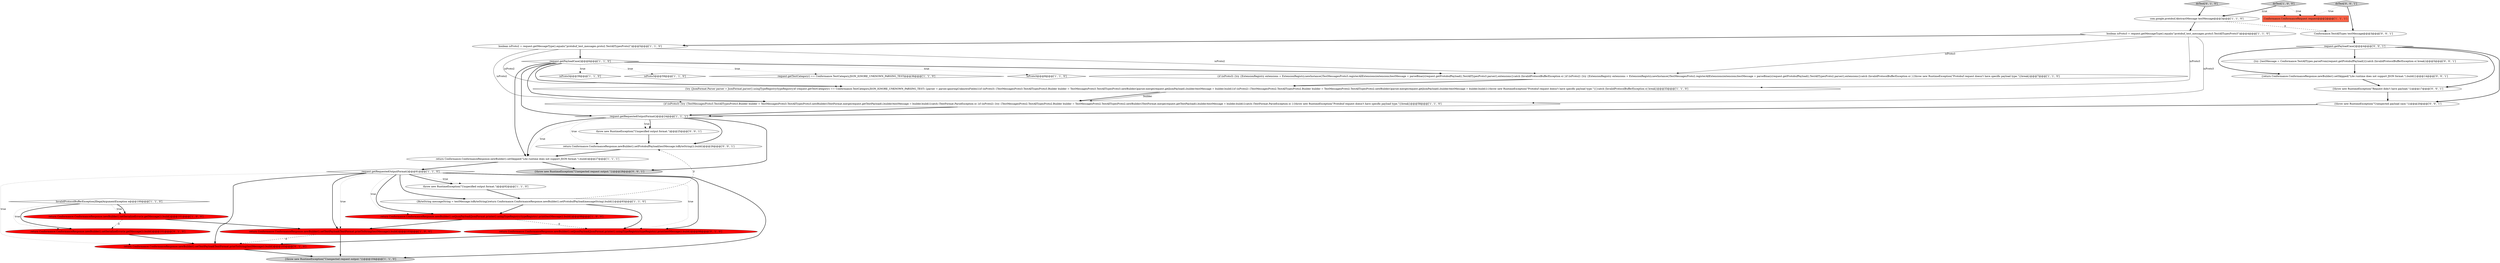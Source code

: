digraph {
35 [style = filled, label = "{throw new RuntimeException(\"Request didn't have payload.\")}@@@17@@@['0', '0', '1']", fillcolor = white, shape = ellipse image = "AAA0AAABBB3BBB"];
10 [style = filled, label = "{if (isProto3) {try {ExtensionRegistry extensions = ExtensionRegistry.newInstance()TestMessagesProto3.registerAllExtensions(extensions)testMessage = parseBinary(request.getProtobufPayload(),TestAllTypesProto3.parser(),extensions)}catch (InvalidProtocolBufferException e) }if (isProto2) {try {ExtensionRegistry extensions = ExtensionRegistry.newInstance()TestMessagesProto2.registerAllExtensions(extensions)testMessage = parseBinary(request.getProtobufPayload(),TestAllTypesProto2.parser(),extensions)}catch (InvalidProtocolBufferException e) }{throw new RuntimeException(\"Protobuf request doesn't have specific payload type.\")}break}@@@7@@@['1', '1', '0']", fillcolor = white, shape = ellipse image = "AAA0AAABBB1BBB"];
18 [style = filled, label = "boolean isProto2 = request.getMessageType().equals(\"protobuf_test_messages.proto2.TestAllTypesProto2\")@@@5@@@['1', '1', '0']", fillcolor = white, shape = ellipse image = "AAA0AAABBB1BBB"];
22 [style = filled, label = "doTest['1', '0', '0']", fillcolor = lightgray, shape = diamond image = "AAA0AAABBB1BBB"];
23 [style = filled, label = "doTest['0', '1', '0']", fillcolor = lightgray, shape = diamond image = "AAA0AAABBB2BBB"];
25 [style = filled, label = "return Conformance.ConformanceResponse.newBuilder().setJsonPayload(JsonFormat.printer().usingTypeRegistry(typeRegistry).print(testMessage)).build()@@@98@@@['0', '1', '0']", fillcolor = red, shape = ellipse image = "AAA1AAABBB2BBB"];
8 [style = filled, label = "throw new RuntimeException(\"Unspecified output format.\")@@@92@@@['1', '1', '0']", fillcolor = white, shape = ellipse image = "AAA0AAABBB1BBB"];
13 [style = filled, label = "isProto3@@@59@@@['1', '1', '0']", fillcolor = white, shape = diamond image = "AAA0AAABBB1BBB"];
19 [style = filled, label = "InvalidProtocolBufferException|IllegalArgumentException e@@@100@@@['1', '1', '0']", fillcolor = white, shape = diamond image = "AAA0AAABBB1BBB"];
26 [style = filled, label = "return Conformance.ConformanceResponse.newBuilder().setSerializeError(e.getMessage()).build()@@@101@@@['0', '1', '0']", fillcolor = red, shape = ellipse image = "AAA1AAABBB2BBB"];
17 [style = filled, label = "request.getPayloadCase()@@@6@@@['1', '1', '0']", fillcolor = white, shape = diamond image = "AAA0AAABBB1BBB"];
21 [style = filled, label = "return Conformance.ConformanceResponse.newBuilder().setJsonPayload(JsonFormat.printer().usingTypeRegistry(typeRegistry).print(testMessage)).build()@@@98@@@['1', '0', '0']", fillcolor = red, shape = ellipse image = "AAA1AAABBB1BBB"];
15 [style = filled, label = "Conformance.ConformanceRequest request@@@2@@@['1', '1', '1']", fillcolor = tomato, shape = box image = "AAA0AAABBB1BBB"];
3 [style = filled, label = "{try {JsonFormat.Parser parser = JsonFormat.parser().usingTypeRegistry(typeRegistry)if (request.getTestCategory() == Conformance.TestCategory.JSON_IGNORE_UNKNOWN_PARSING_TEST) {parser = parser.ignoringUnknownFields()}if (isProto3) {TestMessagesProto3.TestAllTypesProto3.Builder builder = TestMessagesProto3.TestAllTypesProto3.newBuilder()parser.merge(request.getJsonPayload(),builder)testMessage = builder.build()}if (isProto2) {TestMessagesProto2.TestAllTypesProto2.Builder builder = TestMessagesProto2.TestAllTypesProto2.newBuilder()parser.merge(request.getJsonPayload(),builder)testMessage = builder.build()}{throw new RuntimeException(\"Protobuf request doesn't have specific payload type.\")}}catch (InvalidProtocolBufferException e) break}@@@33@@@['1', '1', '0']", fillcolor = white, shape = ellipse image = "AAA0AAABBB1BBB"];
2 [style = filled, label = "request.getRequestedOutputFormat()@@@24@@@['1', '1', '1']", fillcolor = white, shape = diamond image = "AAA0AAABBB1BBB"];
14 [style = filled, label = "request.getTestCategory() == Conformance.TestCategory.JSON_IGNORE_UNKNOWN_PARSING_TEST@@@36@@@['1', '1', '0']", fillcolor = white, shape = diamond image = "AAA0AAABBB1BBB"];
31 [style = filled, label = "Conformance.TestAllTypes testMessage@@@3@@@['0', '0', '1']", fillcolor = white, shape = ellipse image = "AAA0AAABBB3BBB"];
5 [style = filled, label = "{ByteString messageString = testMessage.toByteString()return Conformance.ConformanceResponse.newBuilder().setProtobufPayload(messageString).build()}@@@93@@@['1', '1', '0']", fillcolor = white, shape = ellipse image = "AAA0AAABBB1BBB"];
12 [style = filled, label = "isProto3@@@8@@@['1', '1', '0']", fillcolor = white, shape = diamond image = "AAA0AAABBB1BBB"];
32 [style = filled, label = "{return Conformance.ConformanceResponse.newBuilder().setSkipped(\"Lite runtime does not support JSON format.\").build()}@@@14@@@['0', '0', '1']", fillcolor = white, shape = ellipse image = "AAA0AAABBB3BBB"];
27 [style = filled, label = "{throw new RuntimeException(\"Unexpected payload case.\")}@@@20@@@['0', '0', '1']", fillcolor = white, shape = ellipse image = "AAA0AAABBB3BBB"];
36 [style = filled, label = "throw new RuntimeException(\"Unspecified output format.\")@@@25@@@['0', '0', '1']", fillcolor = white, shape = ellipse image = "AAA0AAABBB3BBB"];
24 [style = filled, label = "return Conformance.ConformanceResponse.newBuilder().setTextPayload(TextFormat.printToString(testMessage)).build()@@@103@@@['0', '1', '0']", fillcolor = red, shape = ellipse image = "AAA1AAABBB2BBB"];
9 [style = filled, label = "com.google.protobuf.AbstractMessage testMessage@@@3@@@['1', '1', '0']", fillcolor = white, shape = ellipse image = "AAA0AAABBB1BBB"];
20 [style = filled, label = "return Conformance.ConformanceResponse.newBuilder().setSerializeError(e.getMessage()).build()@@@101@@@['1', '0', '0']", fillcolor = red, shape = ellipse image = "AAA1AAABBB1BBB"];
1 [style = filled, label = "{if (isProto3) {try {TestMessagesProto3.TestAllTypesProto3.Builder builder = TestMessagesProto3.TestAllTypesProto3.newBuilder()TextFormat.merge(request.getTextPayload(),builder)testMessage = builder.build()}catch (TextFormat.ParseException e) }if (isProto2) {try {TestMessagesProto2.TestAllTypesProto2.Builder builder = TestMessagesProto2.TestAllTypesProto2.newBuilder()TextFormat.merge(request.getTextPayload(),builder)testMessage = builder.build()}catch (TextFormat.ParseException e) }{throw new RuntimeException(\"Protobuf request doesn't have specific payload type.\")}break}@@@58@@@['1', '1', '0']", fillcolor = white, shape = ellipse image = "AAA0AAABBB1BBB"];
30 [style = filled, label = "{try {testMessage = Conformance.TestAllTypes.parseFrom(request.getProtobufPayload())}catch (InvalidProtocolBufferException e) break}@@@5@@@['0', '0', '1']", fillcolor = white, shape = ellipse image = "AAA0AAABBB3BBB"];
11 [style = filled, label = "boolean isProto3 = request.getMessageType().equals(\"protobuf_test_messages.proto3.TestAllTypesProto3\")@@@4@@@['1', '1', '0']", fillcolor = white, shape = ellipse image = "AAA0AAABBB1BBB"];
7 [style = filled, label = "{throw new RuntimeException(\"Unexpected request output.\")}@@@104@@@['1', '1', '0']", fillcolor = lightgray, shape = ellipse image = "AAA0AAABBB1BBB"];
28 [style = filled, label = "request.getPayloadCase()@@@4@@@['0', '0', '1']", fillcolor = white, shape = diamond image = "AAA0AAABBB3BBB"];
33 [style = filled, label = "doTest['0', '0', '1']", fillcolor = lightgray, shape = diamond image = "AAA0AAABBB3BBB"];
0 [style = filled, label = "return Conformance.ConformanceResponse.newBuilder().setSkipped(\"Lite runtime does not support JSON format.\").build()@@@27@@@['1', '1', '1']", fillcolor = white, shape = ellipse image = "AAA0AAABBB1BBB"];
4 [style = filled, label = "request.getRequestedOutputFormat()@@@91@@@['1', '1', '0']", fillcolor = white, shape = diamond image = "AAA0AAABBB1BBB"];
34 [style = filled, label = "return Conformance.ConformanceResponse.newBuilder().setProtobufPayload(testMessage.toByteString()).build()@@@26@@@['0', '0', '1']", fillcolor = white, shape = ellipse image = "AAA0AAABBB3BBB"];
29 [style = filled, label = "{throw new RuntimeException(\"Unexpected request output.\")}@@@28@@@['0', '0', '1']", fillcolor = lightgray, shape = ellipse image = "AAA0AAABBB3BBB"];
6 [style = filled, label = "return Conformance.ConformanceResponse.newBuilder().setTextPayload(TextFormat.printToString(testMessage)).build()@@@103@@@['1', '0', '0']", fillcolor = red, shape = ellipse image = "AAA1AAABBB1BBB"];
16 [style = filled, label = "isProto3@@@39@@@['1', '1', '0']", fillcolor = white, shape = diamond image = "AAA0AAABBB1BBB"];
4->6 [style = dotted, label="true"];
17->10 [style = bold, label=""];
32->35 [style = bold, label=""];
35->27 [style = bold, label=""];
4->24 [style = bold, label=""];
2->0 [style = dotted, label="true"];
9->11 [style = bold, label=""];
17->1 [style = bold, label=""];
3->1 [style = bold, label=""];
4->25 [style = bold, label=""];
21->6 [style = bold, label=""];
28->30 [style = bold, label=""];
4->6 [style = bold, label=""];
2->34 [style = dotted, label="true"];
19->20 [style = dotted, label="true"];
19->20 [style = bold, label=""];
22->9 [style = bold, label=""];
2->34 [style = bold, label=""];
11->10 [style = solid, label="isProto3"];
18->3 [style = solid, label="isProto2"];
4->21 [style = bold, label=""];
18->17 [style = bold, label=""];
17->14 [style = dotted, label="true"];
4->8 [style = dotted, label="true"];
10->3 [style = bold, label=""];
30->32 [style = bold, label=""];
0->29 [style = bold, label=""];
11->3 [style = solid, label="isProto3"];
20->6 [style = bold, label=""];
4->25 [style = dotted, label="true"];
26->24 [style = bold, label=""];
11->1 [style = solid, label="isProto3"];
5->34 [style = dashed, label="0"];
34->0 [style = bold, label=""];
4->7 [style = bold, label=""];
11->18 [style = bold, label=""];
5->25 [style = bold, label=""];
28->32 [style = bold, label=""];
17->16 [style = dotted, label="true"];
18->10 [style = solid, label="isProto2"];
5->21 [style = bold, label=""];
4->21 [style = dotted, label="true"];
25->24 [style = bold, label=""];
28->35 [style = bold, label=""];
2->0 [style = bold, label=""];
17->0 [style = bold, label=""];
9->31 [style = dashed, label="0"];
17->2 [style = bold, label=""];
8->5 [style = bold, label=""];
17->12 [style = dotted, label="true"];
33->15 [style = dotted, label="true"];
0->4 [style = bold, label=""];
6->24 [style = dashed, label="0"];
19->26 [style = bold, label=""];
2->36 [style = bold, label=""];
18->1 [style = solid, label="isProto2"];
17->3 [style = bold, label=""];
33->31 [style = bold, label=""];
21->25 [style = dashed, label="0"];
4->8 [style = bold, label=""];
23->15 [style = dotted, label="true"];
1->2 [style = bold, label=""];
4->24 [style = dotted, label="true"];
31->28 [style = bold, label=""];
28->27 [style = bold, label=""];
2->36 [style = dotted, label="true"];
6->7 [style = bold, label=""];
24->7 [style = bold, label=""];
2->29 [style = bold, label=""];
23->9 [style = bold, label=""];
17->13 [style = dotted, label="true"];
4->5 [style = bold, label=""];
3->1 [style = solid, label="builder"];
27->2 [style = bold, label=""];
36->34 [style = bold, label=""];
22->15 [style = dotted, label="true"];
19->26 [style = dotted, label="true"];
20->26 [style = dashed, label="0"];
}
